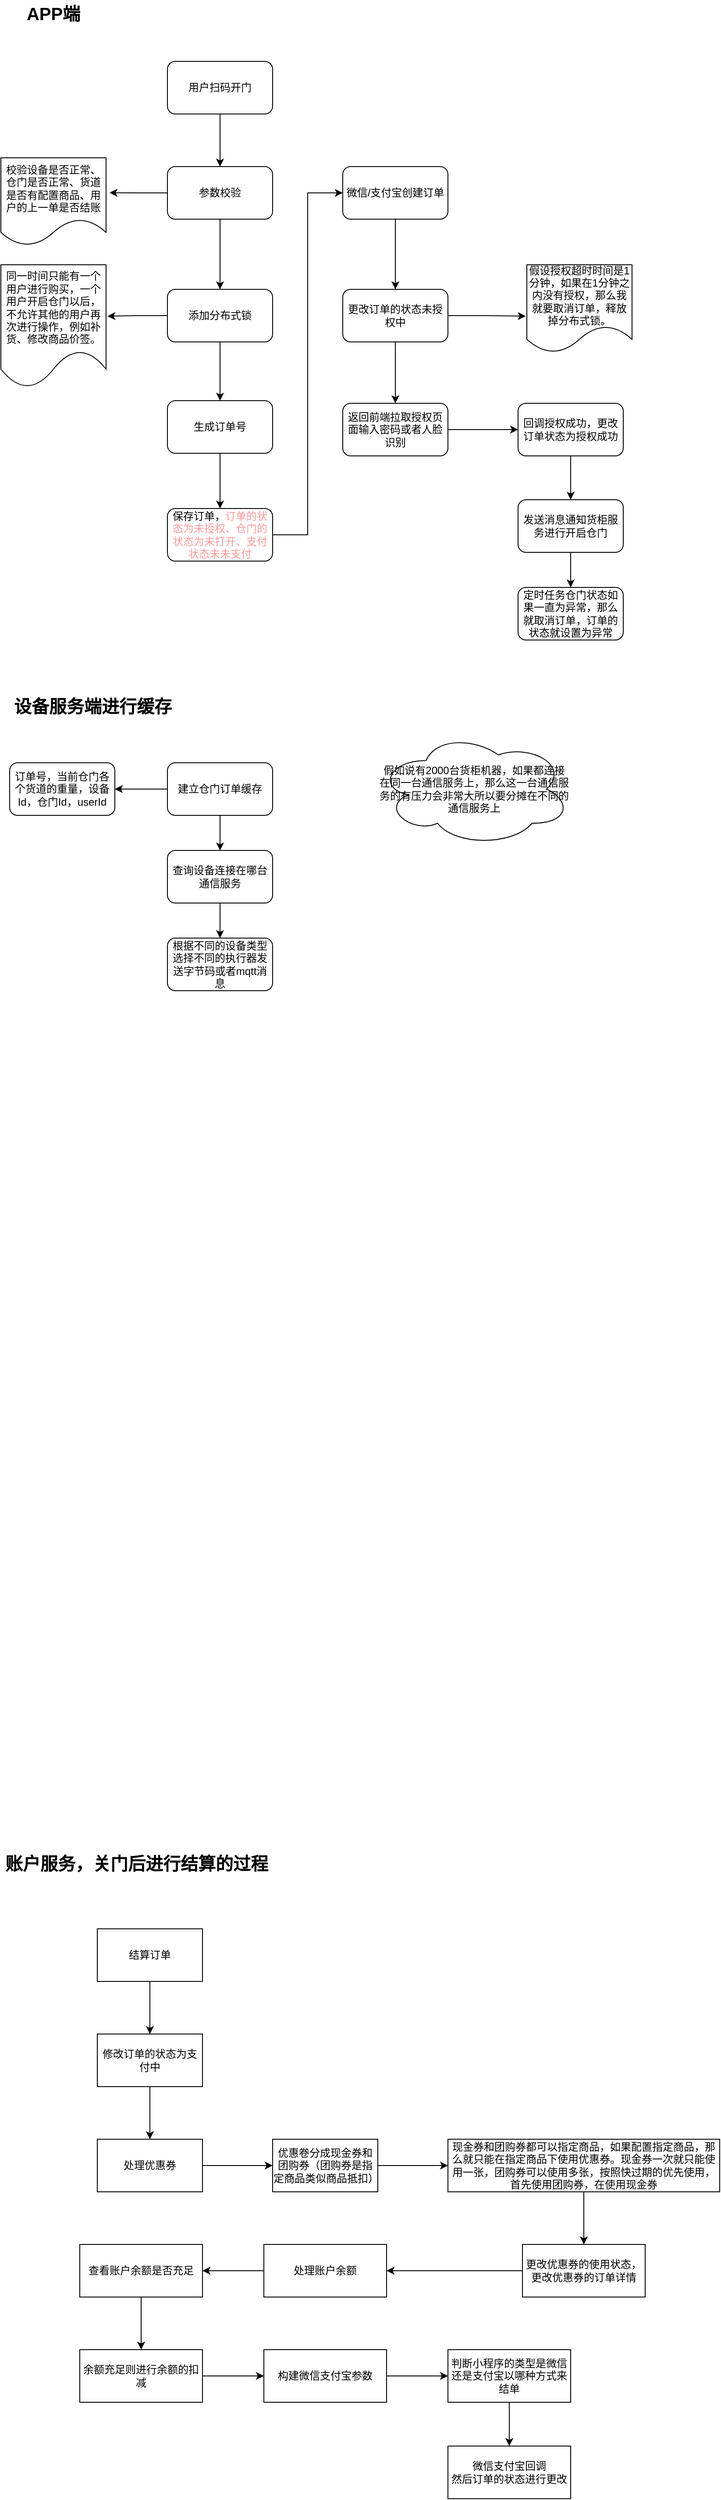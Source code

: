 <mxfile version="21.1.4" type="github">
  <diagram name="第 1 页" id="RkDC4rOG-JaYH36t-Z6l">
    <mxGraphModel dx="1050" dy="549" grid="1" gridSize="10" guides="1" tooltips="1" connect="1" arrows="1" fold="1" page="1" pageScale="1" pageWidth="827" pageHeight="1169" math="0" shadow="0">
      <root>
        <mxCell id="0" />
        <mxCell id="1" parent="0" />
        <mxCell id="wvqYO3dV8kKgbjnCDc3z-1" value="&lt;span style=&quot;font-size: 20px;&quot;&gt;&lt;b&gt;APP端&lt;/b&gt;&lt;/span&gt;" style="text;html=1;strokeColor=none;fillColor=none;align=center;verticalAlign=middle;whiteSpace=wrap;rounded=0;" vertex="1" parent="1">
          <mxGeometry x="20" y="50" width="100" height="30" as="geometry" />
        </mxCell>
        <mxCell id="wvqYO3dV8kKgbjnCDc3z-7" style="edgeStyle=orthogonalEdgeStyle;rounded=0;orthogonalLoop=1;jettySize=auto;html=1;entryX=0.5;entryY=0;entryDx=0;entryDy=0;" edge="1" parent="1" source="wvqYO3dV8kKgbjnCDc3z-2" target="wvqYO3dV8kKgbjnCDc3z-3">
          <mxGeometry relative="1" as="geometry" />
        </mxCell>
        <mxCell id="wvqYO3dV8kKgbjnCDc3z-2" value="用户扫码开门" style="rounded=1;whiteSpace=wrap;html=1;" vertex="1" parent="1">
          <mxGeometry x="200" y="120" width="120" height="60" as="geometry" />
        </mxCell>
        <mxCell id="wvqYO3dV8kKgbjnCDc3z-8" style="edgeStyle=orthogonalEdgeStyle;rounded=0;orthogonalLoop=1;jettySize=auto;html=1;entryX=0.5;entryY=0;entryDx=0;entryDy=0;" edge="1" parent="1" source="wvqYO3dV8kKgbjnCDc3z-3" target="wvqYO3dV8kKgbjnCDc3z-5">
          <mxGeometry relative="1" as="geometry" />
        </mxCell>
        <mxCell id="wvqYO3dV8kKgbjnCDc3z-12" style="edgeStyle=orthogonalEdgeStyle;rounded=0;orthogonalLoop=1;jettySize=auto;html=1;entryX=1.033;entryY=0.398;entryDx=0;entryDy=0;entryPerimeter=0;" edge="1" parent="1" source="wvqYO3dV8kKgbjnCDc3z-3" target="wvqYO3dV8kKgbjnCDc3z-10">
          <mxGeometry relative="1" as="geometry" />
        </mxCell>
        <mxCell id="wvqYO3dV8kKgbjnCDc3z-3" value="参数校验" style="rounded=1;whiteSpace=wrap;html=1;" vertex="1" parent="1">
          <mxGeometry x="200" y="240" width="120" height="60" as="geometry" />
        </mxCell>
        <mxCell id="wvqYO3dV8kKgbjnCDc3z-9" style="edgeStyle=orthogonalEdgeStyle;rounded=0;orthogonalLoop=1;jettySize=auto;html=1;exitX=0.5;exitY=1;exitDx=0;exitDy=0;entryX=0.5;entryY=0;entryDx=0;entryDy=0;" edge="1" parent="1" source="wvqYO3dV8kKgbjnCDc3z-5" target="wvqYO3dV8kKgbjnCDc3z-6">
          <mxGeometry relative="1" as="geometry" />
        </mxCell>
        <mxCell id="wvqYO3dV8kKgbjnCDc3z-15" style="edgeStyle=orthogonalEdgeStyle;rounded=0;orthogonalLoop=1;jettySize=auto;html=1;entryX=1.013;entryY=0.419;entryDx=0;entryDy=0;entryPerimeter=0;" edge="1" parent="1" source="wvqYO3dV8kKgbjnCDc3z-5" target="wvqYO3dV8kKgbjnCDc3z-13">
          <mxGeometry relative="1" as="geometry" />
        </mxCell>
        <mxCell id="wvqYO3dV8kKgbjnCDc3z-5" value="添加分布式锁" style="rounded=1;whiteSpace=wrap;html=1;" vertex="1" parent="1">
          <mxGeometry x="200" y="380" width="120" height="60" as="geometry" />
        </mxCell>
        <mxCell id="wvqYO3dV8kKgbjnCDc3z-17" style="edgeStyle=orthogonalEdgeStyle;rounded=0;orthogonalLoop=1;jettySize=auto;html=1;entryX=0.5;entryY=0;entryDx=0;entryDy=0;" edge="1" parent="1" source="wvqYO3dV8kKgbjnCDc3z-6" target="wvqYO3dV8kKgbjnCDc3z-16">
          <mxGeometry relative="1" as="geometry" />
        </mxCell>
        <mxCell id="wvqYO3dV8kKgbjnCDc3z-6" value="生成订单号" style="rounded=1;whiteSpace=wrap;html=1;" vertex="1" parent="1">
          <mxGeometry x="200" y="507" width="120" height="60" as="geometry" />
        </mxCell>
        <mxCell id="wvqYO3dV8kKgbjnCDc3z-10" value="校验设备是否正常、仓门是否正常、货道是否有配置商品、用户的上一单是否结账" style="shape=document;whiteSpace=wrap;html=1;boundedLbl=1;" vertex="1" parent="1">
          <mxGeometry x="10" y="230" width="120" height="100" as="geometry" />
        </mxCell>
        <mxCell id="wvqYO3dV8kKgbjnCDc3z-13" value="同一时间只能有一个用户进行购买，一个用户开启仓门以后，不允许其他的用户再次进行操作，例如补货、修改商品价签。" style="shape=document;whiteSpace=wrap;html=1;boundedLbl=1;" vertex="1" parent="1">
          <mxGeometry x="10" y="352" width="120" height="140" as="geometry" />
        </mxCell>
        <mxCell id="wvqYO3dV8kKgbjnCDc3z-21" style="edgeStyle=orthogonalEdgeStyle;rounded=0;orthogonalLoop=1;jettySize=auto;html=1;entryX=0;entryY=0.5;entryDx=0;entryDy=0;" edge="1" parent="1" source="wvqYO3dV8kKgbjnCDc3z-16" target="wvqYO3dV8kKgbjnCDc3z-18">
          <mxGeometry relative="1" as="geometry" />
        </mxCell>
        <mxCell id="wvqYO3dV8kKgbjnCDc3z-16" value="保存订单，&lt;font color=&quot;#ff9999&quot;&gt;订单的状态为未授权、仓门的状态为未打开、支付状态未未支付&lt;/font&gt;" style="rounded=1;whiteSpace=wrap;html=1;" vertex="1" parent="1">
          <mxGeometry x="200" y="630" width="120" height="60" as="geometry" />
        </mxCell>
        <mxCell id="wvqYO3dV8kKgbjnCDc3z-22" style="edgeStyle=orthogonalEdgeStyle;rounded=0;orthogonalLoop=1;jettySize=auto;html=1;entryX=0.5;entryY=0;entryDx=0;entryDy=0;" edge="1" parent="1" source="wvqYO3dV8kKgbjnCDc3z-18" target="wvqYO3dV8kKgbjnCDc3z-19">
          <mxGeometry relative="1" as="geometry" />
        </mxCell>
        <mxCell id="wvqYO3dV8kKgbjnCDc3z-18" value="微信/支付宝创建订单" style="rounded=1;whiteSpace=wrap;html=1;" vertex="1" parent="1">
          <mxGeometry x="400" y="240" width="120" height="60" as="geometry" />
        </mxCell>
        <mxCell id="wvqYO3dV8kKgbjnCDc3z-23" style="edgeStyle=orthogonalEdgeStyle;rounded=0;orthogonalLoop=1;jettySize=auto;html=1;entryX=0.5;entryY=0;entryDx=0;entryDy=0;" edge="1" parent="1" source="wvqYO3dV8kKgbjnCDc3z-19" target="wvqYO3dV8kKgbjnCDc3z-20">
          <mxGeometry relative="1" as="geometry" />
        </mxCell>
        <mxCell id="wvqYO3dV8kKgbjnCDc3z-25" style="edgeStyle=orthogonalEdgeStyle;rounded=0;orthogonalLoop=1;jettySize=auto;html=1;entryX=-0.01;entryY=0.586;entryDx=0;entryDy=0;entryPerimeter=0;" edge="1" parent="1" source="wvqYO3dV8kKgbjnCDc3z-19" target="wvqYO3dV8kKgbjnCDc3z-24">
          <mxGeometry relative="1" as="geometry" />
        </mxCell>
        <mxCell id="wvqYO3dV8kKgbjnCDc3z-19" value="更改订单的状态未授权中" style="rounded=1;whiteSpace=wrap;html=1;" vertex="1" parent="1">
          <mxGeometry x="400" y="380" width="120" height="60" as="geometry" />
        </mxCell>
        <mxCell id="wvqYO3dV8kKgbjnCDc3z-28" style="edgeStyle=orthogonalEdgeStyle;rounded=0;orthogonalLoop=1;jettySize=auto;html=1;entryX=0;entryY=0.5;entryDx=0;entryDy=0;" edge="1" parent="1" source="wvqYO3dV8kKgbjnCDc3z-20" target="wvqYO3dV8kKgbjnCDc3z-26">
          <mxGeometry relative="1" as="geometry" />
        </mxCell>
        <mxCell id="wvqYO3dV8kKgbjnCDc3z-20" value="返回前端拉取授权页面输入密码或者人脸识别" style="rounded=1;whiteSpace=wrap;html=1;" vertex="1" parent="1">
          <mxGeometry x="400" y="510" width="120" height="60" as="geometry" />
        </mxCell>
        <mxCell id="wvqYO3dV8kKgbjnCDc3z-24" value="假设授权超时时间是1分钟，如果在1分钟之内没有授权，那么我就要取消订单，释放掉分布式锁。" style="shape=document;whiteSpace=wrap;html=1;boundedLbl=1;" vertex="1" parent="1">
          <mxGeometry x="610" y="352" width="120" height="100" as="geometry" />
        </mxCell>
        <mxCell id="wvqYO3dV8kKgbjnCDc3z-29" style="edgeStyle=orthogonalEdgeStyle;rounded=0;orthogonalLoop=1;jettySize=auto;html=1;entryX=0.5;entryY=0;entryDx=0;entryDy=0;" edge="1" parent="1" source="wvqYO3dV8kKgbjnCDc3z-26" target="wvqYO3dV8kKgbjnCDc3z-27">
          <mxGeometry relative="1" as="geometry" />
        </mxCell>
        <mxCell id="wvqYO3dV8kKgbjnCDc3z-26" value="回调授权成功，更改订单状态为授权成功" style="rounded=1;whiteSpace=wrap;html=1;" vertex="1" parent="1">
          <mxGeometry x="600" y="510" width="120" height="60" as="geometry" />
        </mxCell>
        <mxCell id="wvqYO3dV8kKgbjnCDc3z-31" style="edgeStyle=orthogonalEdgeStyle;rounded=0;orthogonalLoop=1;jettySize=auto;html=1;entryX=0.5;entryY=0;entryDx=0;entryDy=0;" edge="1" parent="1" source="wvqYO3dV8kKgbjnCDc3z-27" target="wvqYO3dV8kKgbjnCDc3z-30">
          <mxGeometry relative="1" as="geometry" />
        </mxCell>
        <mxCell id="wvqYO3dV8kKgbjnCDc3z-27" value="发送消息通知货柜服务进行开启仓门" style="rounded=1;whiteSpace=wrap;html=1;" vertex="1" parent="1">
          <mxGeometry x="600" y="620" width="120" height="60" as="geometry" />
        </mxCell>
        <mxCell id="wvqYO3dV8kKgbjnCDc3z-30" value="定时任务仓门状态如果一直为异常，那么就取消订单，订单的状态就设置为异常" style="rounded=1;whiteSpace=wrap;html=1;" vertex="1" parent="1">
          <mxGeometry x="600" y="720" width="120" height="60" as="geometry" />
        </mxCell>
        <mxCell id="wvqYO3dV8kKgbjnCDc3z-32" value="&lt;span style=&quot;font-size: 20px;&quot;&gt;&lt;b&gt;设备服务端进行缓存&lt;/b&gt;&lt;/span&gt;" style="text;html=1;strokeColor=none;fillColor=none;align=center;verticalAlign=middle;whiteSpace=wrap;rounded=0;" vertex="1" parent="1">
          <mxGeometry x="20" y="840" width="190" height="30" as="geometry" />
        </mxCell>
        <mxCell id="wvqYO3dV8kKgbjnCDc3z-37" style="edgeStyle=orthogonalEdgeStyle;rounded=0;orthogonalLoop=1;jettySize=auto;html=1;entryX=1;entryY=0.5;entryDx=0;entryDy=0;" edge="1" parent="1" source="wvqYO3dV8kKgbjnCDc3z-33" target="wvqYO3dV8kKgbjnCDc3z-36">
          <mxGeometry relative="1" as="geometry" />
        </mxCell>
        <mxCell id="wvqYO3dV8kKgbjnCDc3z-38" style="edgeStyle=orthogonalEdgeStyle;rounded=0;orthogonalLoop=1;jettySize=auto;html=1;entryX=0.5;entryY=0;entryDx=0;entryDy=0;" edge="1" parent="1" source="wvqYO3dV8kKgbjnCDc3z-33" target="wvqYO3dV8kKgbjnCDc3z-34">
          <mxGeometry relative="1" as="geometry" />
        </mxCell>
        <mxCell id="wvqYO3dV8kKgbjnCDc3z-33" value="建立仓门订单缓存" style="rounded=1;whiteSpace=wrap;html=1;" vertex="1" parent="1">
          <mxGeometry x="200" y="920" width="120" height="60" as="geometry" />
        </mxCell>
        <mxCell id="wvqYO3dV8kKgbjnCDc3z-39" style="edgeStyle=orthogonalEdgeStyle;rounded=0;orthogonalLoop=1;jettySize=auto;html=1;entryX=0.5;entryY=0;entryDx=0;entryDy=0;" edge="1" parent="1" source="wvqYO3dV8kKgbjnCDc3z-34" target="wvqYO3dV8kKgbjnCDc3z-35">
          <mxGeometry relative="1" as="geometry" />
        </mxCell>
        <mxCell id="wvqYO3dV8kKgbjnCDc3z-34" value="查询设备连接在哪台通信服务" style="rounded=1;whiteSpace=wrap;html=1;" vertex="1" parent="1">
          <mxGeometry x="200" y="1020" width="120" height="60" as="geometry" />
        </mxCell>
        <mxCell id="wvqYO3dV8kKgbjnCDc3z-35" value="根据不同的设备类型选择不同的执行器发送字节码或者mqtt消息" style="rounded=1;whiteSpace=wrap;html=1;" vertex="1" parent="1">
          <mxGeometry x="200" y="1120" width="120" height="60" as="geometry" />
        </mxCell>
        <mxCell id="wvqYO3dV8kKgbjnCDc3z-36" value="订单号，当前仓门各个货道的重量，设备Id，仓门Id，userId" style="rounded=1;whiteSpace=wrap;html=1;" vertex="1" parent="1">
          <mxGeometry x="20" y="920" width="120" height="60" as="geometry" />
        </mxCell>
        <mxCell id="wvqYO3dV8kKgbjnCDc3z-40" value="假如说有2000台货柜机器，如果都连接在同一台通信服务上，那么这一台通信服务的有压力会非常大所以要分摊在不同的通信服务上" style="ellipse;shape=cloud;whiteSpace=wrap;html=1;" vertex="1" parent="1">
          <mxGeometry x="440" y="885" width="220" height="130" as="geometry" />
        </mxCell>
        <mxCell id="wvqYO3dV8kKgbjnCDc3z-42" value="&lt;span style=&quot;font-size: 20px;&quot;&gt;&lt;b&gt;账户服务，关门后进行结算的过程&lt;/b&gt;&lt;/span&gt;" style="text;html=1;strokeColor=none;fillColor=none;align=center;verticalAlign=middle;whiteSpace=wrap;rounded=0;" vertex="1" parent="1">
          <mxGeometry x="10" y="2160" width="310" height="30" as="geometry" />
        </mxCell>
        <mxCell id="wvqYO3dV8kKgbjnCDc3z-47" style="edgeStyle=orthogonalEdgeStyle;rounded=0;orthogonalLoop=1;jettySize=auto;html=1;" edge="1" parent="1" source="wvqYO3dV8kKgbjnCDc3z-43" target="wvqYO3dV8kKgbjnCDc3z-44">
          <mxGeometry relative="1" as="geometry" />
        </mxCell>
        <mxCell id="wvqYO3dV8kKgbjnCDc3z-43" value="结算订单" style="rounded=0;whiteSpace=wrap;html=1;" vertex="1" parent="1">
          <mxGeometry x="120" y="2250" width="120" height="60" as="geometry" />
        </mxCell>
        <mxCell id="wvqYO3dV8kKgbjnCDc3z-48" style="edgeStyle=orthogonalEdgeStyle;rounded=0;orthogonalLoop=1;jettySize=auto;html=1;entryX=0.5;entryY=0;entryDx=0;entryDy=0;" edge="1" parent="1" source="wvqYO3dV8kKgbjnCDc3z-44" target="wvqYO3dV8kKgbjnCDc3z-45">
          <mxGeometry relative="1" as="geometry" />
        </mxCell>
        <mxCell id="wvqYO3dV8kKgbjnCDc3z-44" value="修改订单的状态为支付中" style="rounded=0;whiteSpace=wrap;html=1;" vertex="1" parent="1">
          <mxGeometry x="120" y="2370" width="120" height="60" as="geometry" />
        </mxCell>
        <mxCell id="wvqYO3dV8kKgbjnCDc3z-49" style="edgeStyle=orthogonalEdgeStyle;rounded=0;orthogonalLoop=1;jettySize=auto;html=1;entryX=0;entryY=0.5;entryDx=0;entryDy=0;" edge="1" parent="1" source="wvqYO3dV8kKgbjnCDc3z-45" target="wvqYO3dV8kKgbjnCDc3z-46">
          <mxGeometry relative="1" as="geometry" />
        </mxCell>
        <mxCell id="wvqYO3dV8kKgbjnCDc3z-45" value="处理优惠券" style="rounded=0;whiteSpace=wrap;html=1;" vertex="1" parent="1">
          <mxGeometry x="120" y="2490" width="120" height="60" as="geometry" />
        </mxCell>
        <mxCell id="wvqYO3dV8kKgbjnCDc3z-51" style="edgeStyle=orthogonalEdgeStyle;rounded=0;orthogonalLoop=1;jettySize=auto;html=1;entryX=0;entryY=0.5;entryDx=0;entryDy=0;" edge="1" parent="1" source="wvqYO3dV8kKgbjnCDc3z-46" target="wvqYO3dV8kKgbjnCDc3z-50">
          <mxGeometry relative="1" as="geometry" />
        </mxCell>
        <mxCell id="wvqYO3dV8kKgbjnCDc3z-46" value="优惠卷分成现金券和团购券（团购券是指定商品类似商品抵扣）" style="rounded=0;whiteSpace=wrap;html=1;" vertex="1" parent="1">
          <mxGeometry x="320" y="2490" width="120" height="60" as="geometry" />
        </mxCell>
        <mxCell id="wvqYO3dV8kKgbjnCDc3z-53" style="edgeStyle=orthogonalEdgeStyle;rounded=0;orthogonalLoop=1;jettySize=auto;html=1;entryX=0.5;entryY=0;entryDx=0;entryDy=0;" edge="1" parent="1" source="wvqYO3dV8kKgbjnCDc3z-50" target="wvqYO3dV8kKgbjnCDc3z-52">
          <mxGeometry relative="1" as="geometry" />
        </mxCell>
        <mxCell id="wvqYO3dV8kKgbjnCDc3z-50" value="现金券和团购券都可以指定商品，如果配置指定商品，那么就只能在指定商品下使用优惠券。现金券一次就只能使用一张，团购券可以使用多张，按照快过期的优先使用，首先使用团购券，在使用现金券" style="rounded=0;whiteSpace=wrap;html=1;" vertex="1" parent="1">
          <mxGeometry x="520" y="2490" width="310" height="60" as="geometry" />
        </mxCell>
        <mxCell id="wvqYO3dV8kKgbjnCDc3z-55" style="edgeStyle=orthogonalEdgeStyle;rounded=0;orthogonalLoop=1;jettySize=auto;html=1;" edge="1" parent="1" source="wvqYO3dV8kKgbjnCDc3z-52" target="wvqYO3dV8kKgbjnCDc3z-54">
          <mxGeometry relative="1" as="geometry" />
        </mxCell>
        <mxCell id="wvqYO3dV8kKgbjnCDc3z-52" value="更改优惠券的使用状态，更改优惠券的订单详情" style="rounded=0;whiteSpace=wrap;html=1;" vertex="1" parent="1">
          <mxGeometry x="605" y="2610" width="140" height="60" as="geometry" />
        </mxCell>
        <mxCell id="wvqYO3dV8kKgbjnCDc3z-57" style="edgeStyle=orthogonalEdgeStyle;rounded=0;orthogonalLoop=1;jettySize=auto;html=1;entryX=1;entryY=0.5;entryDx=0;entryDy=0;" edge="1" parent="1" source="wvqYO3dV8kKgbjnCDc3z-54" target="wvqYO3dV8kKgbjnCDc3z-56">
          <mxGeometry relative="1" as="geometry" />
        </mxCell>
        <mxCell id="wvqYO3dV8kKgbjnCDc3z-54" value="处理账户余额" style="rounded=0;whiteSpace=wrap;html=1;" vertex="1" parent="1">
          <mxGeometry x="310" y="2610" width="140" height="60" as="geometry" />
        </mxCell>
        <mxCell id="wvqYO3dV8kKgbjnCDc3z-59" style="edgeStyle=orthogonalEdgeStyle;rounded=0;orthogonalLoop=1;jettySize=auto;html=1;entryX=0.5;entryY=0;entryDx=0;entryDy=0;" edge="1" parent="1" source="wvqYO3dV8kKgbjnCDc3z-56" target="wvqYO3dV8kKgbjnCDc3z-58">
          <mxGeometry relative="1" as="geometry" />
        </mxCell>
        <mxCell id="wvqYO3dV8kKgbjnCDc3z-56" value="查看账户余额是否充足" style="rounded=0;whiteSpace=wrap;html=1;" vertex="1" parent="1">
          <mxGeometry x="100" y="2610" width="140" height="60" as="geometry" />
        </mxCell>
        <mxCell id="wvqYO3dV8kKgbjnCDc3z-63" style="edgeStyle=orthogonalEdgeStyle;rounded=0;orthogonalLoop=1;jettySize=auto;html=1;entryX=0;entryY=0.5;entryDx=0;entryDy=0;" edge="1" parent="1" source="wvqYO3dV8kKgbjnCDc3z-58" target="wvqYO3dV8kKgbjnCDc3z-60">
          <mxGeometry relative="1" as="geometry" />
        </mxCell>
        <mxCell id="wvqYO3dV8kKgbjnCDc3z-58" value="余额充足则进行余额的扣减" style="rounded=0;whiteSpace=wrap;html=1;" vertex="1" parent="1">
          <mxGeometry x="100" y="2730" width="140" height="60" as="geometry" />
        </mxCell>
        <mxCell id="wvqYO3dV8kKgbjnCDc3z-64" style="edgeStyle=orthogonalEdgeStyle;rounded=0;orthogonalLoop=1;jettySize=auto;html=1;" edge="1" parent="1" source="wvqYO3dV8kKgbjnCDc3z-60" target="wvqYO3dV8kKgbjnCDc3z-61">
          <mxGeometry relative="1" as="geometry" />
        </mxCell>
        <mxCell id="wvqYO3dV8kKgbjnCDc3z-60" value="构建微信支付宝参数" style="rounded=0;whiteSpace=wrap;html=1;" vertex="1" parent="1">
          <mxGeometry x="310" y="2730" width="140" height="60" as="geometry" />
        </mxCell>
        <mxCell id="wvqYO3dV8kKgbjnCDc3z-65" style="edgeStyle=orthogonalEdgeStyle;rounded=0;orthogonalLoop=1;jettySize=auto;html=1;entryX=0.5;entryY=0;entryDx=0;entryDy=0;" edge="1" parent="1" source="wvqYO3dV8kKgbjnCDc3z-61" target="wvqYO3dV8kKgbjnCDc3z-62">
          <mxGeometry relative="1" as="geometry" />
        </mxCell>
        <mxCell id="wvqYO3dV8kKgbjnCDc3z-61" value="判断小程序的类型是微信还是支付宝以哪种方式来结单" style="rounded=0;whiteSpace=wrap;html=1;" vertex="1" parent="1">
          <mxGeometry x="520" y="2730" width="140" height="60" as="geometry" />
        </mxCell>
        <mxCell id="wvqYO3dV8kKgbjnCDc3z-62" value="微信支付宝回调&lt;br&gt;然后订单的状态进行更改" style="rounded=0;whiteSpace=wrap;html=1;" vertex="1" parent="1">
          <mxGeometry x="520" y="2840" width="140" height="60" as="geometry" />
        </mxCell>
      </root>
    </mxGraphModel>
  </diagram>
</mxfile>
